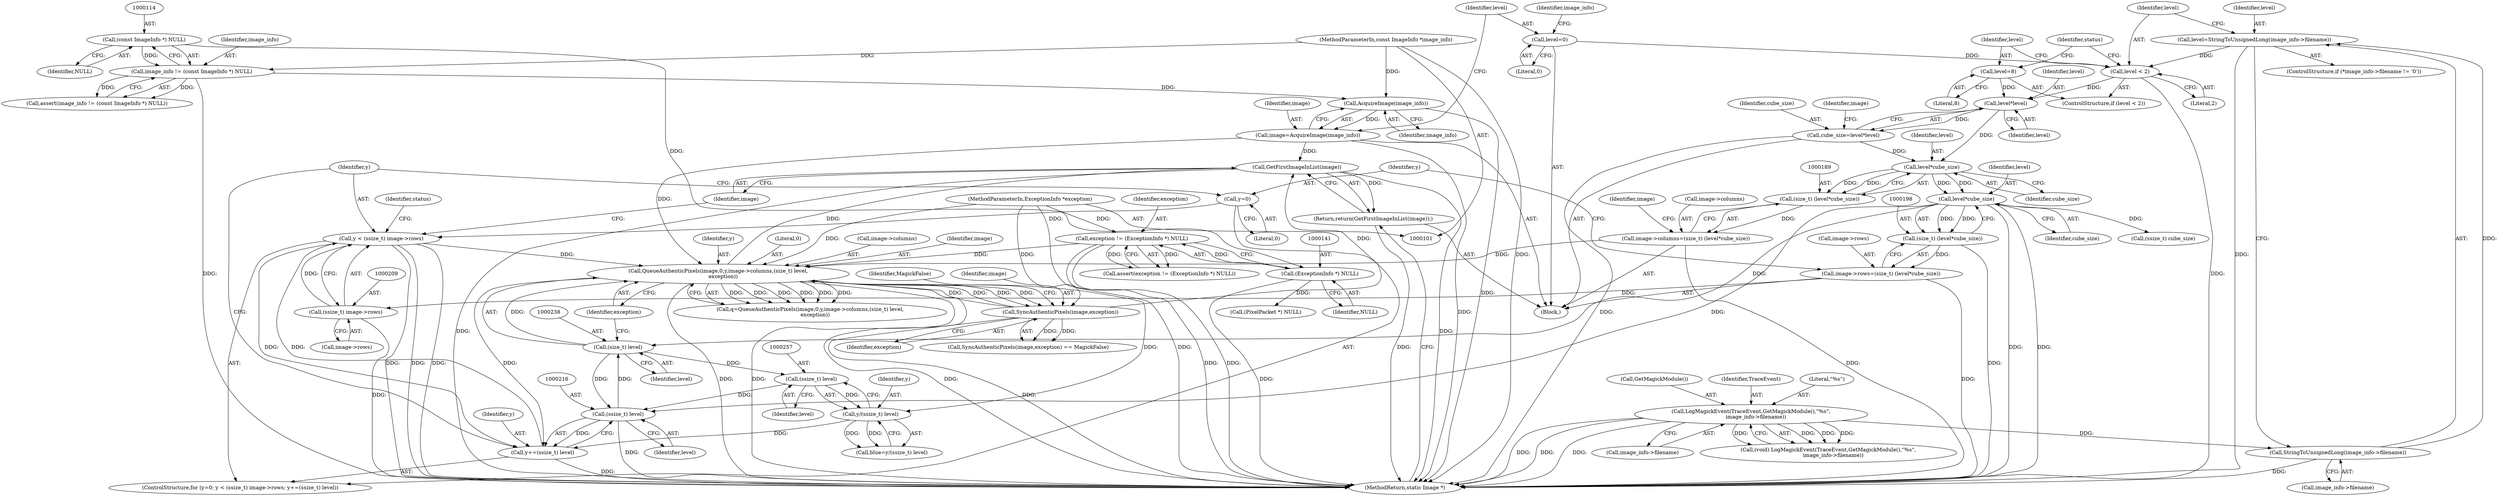 digraph "0_ImageMagick_f6e9d0d9955e85bdd7540b251cd50d598dacc5e6_22@pointer" {
"1000334" [label="(Call,GetFirstImageInList(image))"];
"1000230" [label="(Call,QueueAuthenticPixels(image,0,y,image->columns,(size_t) level,\n      exception))"];
"1000149" [label="(Call,image=AcquireImage(image_info))"];
"1000151" [label="(Call,AcquireImage(image_info))"];
"1000111" [label="(Call,image_info != (const ImageInfo *) NULL)"];
"1000102" [label="(MethodParameterIn,const ImageInfo *image_info)"];
"1000113" [label="(Call,(const ImageInfo *) NULL)"];
"1000326" [label="(Call,SyncAuthenticPixels(image,exception))"];
"1000103" [label="(MethodParameterIn,ExceptionInfo *exception)"];
"1000206" [label="(Call,y < (ssize_t) image->rows)"];
"1000213" [label="(Call,y+=(ssize_t) level)"];
"1000215" [label="(Call,(ssize_t) level)"];
"1000237" [label="(Call,(size_t) level)"];
"1000199" [label="(Call,level*cube_size)"];
"1000190" [label="(Call,level*cube_size)"];
"1000181" [label="(Call,level*level)"];
"1000170" [label="(Call,level < 2)"];
"1000163" [label="(Call,level=StringToUnsignedLong(image_info->filename))"];
"1000165" [label="(Call,StringToUnsignedLong(image_info->filename))"];
"1000130" [label="(Call,LogMagickEvent(TraceEvent,GetMagickModule(),\"%s\",\n      image_info->filename))"];
"1000153" [label="(Call,level=0)"];
"1000173" [label="(Call,level=8)"];
"1000179" [label="(Call,cube_size=level*level)"];
"1000256" [label="(Call,(ssize_t) level)"];
"1000254" [label="(Call,y/(ssize_t) level)"];
"1000203" [label="(Call,y=0)"];
"1000208" [label="(Call,(ssize_t) image->rows)"];
"1000193" [label="(Call,image->rows=(size_t) (level*cube_size))"];
"1000197" [label="(Call,(size_t) (level*cube_size))"];
"1000184" [label="(Call,image->columns=(size_t) (level*cube_size))"];
"1000188" [label="(Call,(size_t) (level*cube_size))"];
"1000138" [label="(Call,exception != (ExceptionInfo *) NULL)"];
"1000140" [label="(Call,(ExceptionInfo *) NULL)"];
"1000333" [label="(Return,return(GetFirstImageInList(image));)"];
"1000133" [label="(Literal,\"%s\")"];
"1000204" [label="(Identifier,y)"];
"1000177" [label="(Identifier,status)"];
"1000137" [label="(Call,assert(exception != (ExceptionInfo *) NULL))"];
"1000134" [label="(Call,image_info->filename)"];
"1000252" [label="(Call,blue=y/(ssize_t) level)"];
"1000203" [label="(Call,y=0)"];
"1000166" [label="(Call,image_info->filename)"];
"1000335" [label="(Identifier,image)"];
"1000183" [label="(Identifier,level)"];
"1000201" [label="(Identifier,cube_size)"];
"1000213" [label="(Call,y+=(ssize_t) level)"];
"1000233" [label="(Identifier,y)"];
"1000139" [label="(Identifier,exception)"];
"1000175" [label="(Literal,8)"];
"1000180" [label="(Identifier,cube_size)"];
"1000132" [label="(Call,GetMagickModule())"];
"1000325" [label="(Call,SyncAuthenticPixels(image,exception) == MagickFalse)"];
"1000225" [label="(Identifier,status)"];
"1000188" [label="(Call,(size_t) (level*cube_size))"];
"1000172" [label="(Literal,2)"];
"1000179" [label="(Call,cube_size=level*level)"];
"1000181" [label="(Call,level*level)"];
"1000131" [label="(Identifier,TraceEvent)"];
"1000185" [label="(Call,image->columns)"];
"1000199" [label="(Call,level*cube_size)"];
"1000165" [label="(Call,StringToUnsignedLong(image_info->filename))"];
"1000173" [label="(Call,level=8)"];
"1000258" [label="(Identifier,level)"];
"1000194" [label="(Call,image->rows)"];
"1000336" [label="(MethodReturn,static Image *)"];
"1000265" [label="(Call,(ssize_t) cube_size)"];
"1000329" [label="(Identifier,MagickFalse)"];
"1000152" [label="(Identifier,image_info)"];
"1000115" [label="(Identifier,NULL)"];
"1000333" [label="(Return,return(GetFirstImageInList(image));)"];
"1000230" [label="(Call,QueueAuthenticPixels(image,0,y,image->columns,(size_t) level,\n      exception))"];
"1000191" [label="(Identifier,level)"];
"1000140" [label="(Call,(ExceptionInfo *) NULL)"];
"1000327" [label="(Identifier,image)"];
"1000217" [label="(Identifier,level)"];
"1000138" [label="(Call,exception != (ExceptionInfo *) NULL)"];
"1000326" [label="(Call,SyncAuthenticPixels(image,exception))"];
"1000228" [label="(Call,q=QueueAuthenticPixels(image,0,y,image->columns,(size_t) level,\n      exception))"];
"1000102" [label="(MethodParameterIn,const ImageInfo *image_info)"];
"1000153" [label="(Call,level=0)"];
"1000232" [label="(Literal,0)"];
"1000154" [label="(Identifier,level)"];
"1000334" [label="(Call,GetFirstImageInList(image))"];
"1000104" [label="(Block,)"];
"1000151" [label="(Call,AcquireImage(image_info))"];
"1000169" [label="(ControlStructure,if (level < 2))"];
"1000190" [label="(Call,level*cube_size)"];
"1000254" [label="(Call,y/(ssize_t) level)"];
"1000200" [label="(Identifier,level)"];
"1000186" [label="(Identifier,image)"];
"1000184" [label="(Call,image->columns=(size_t) (level*cube_size))"];
"1000195" [label="(Identifier,image)"];
"1000155" [label="(Literal,0)"];
"1000142" [label="(Identifier,NULL)"];
"1000110" [label="(Call,assert(image_info != (const ImageInfo *) NULL))"];
"1000240" [label="(Identifier,exception)"];
"1000234" [label="(Call,image->columns)"];
"1000197" [label="(Call,(size_t) (level*cube_size))"];
"1000244" [label="(Call,(PixelPacket *) NULL)"];
"1000170" [label="(Call,level < 2)"];
"1000112" [label="(Identifier,image_info)"];
"1000149" [label="(Call,image=AcquireImage(image_info))"];
"1000163" [label="(Call,level=StringToUnsignedLong(image_info->filename))"];
"1000193" [label="(Call,image->rows=(size_t) (level*cube_size))"];
"1000207" [label="(Identifier,y)"];
"1000255" [label="(Identifier,y)"];
"1000192" [label="(Identifier,cube_size)"];
"1000239" [label="(Identifier,level)"];
"1000156" [label="(ControlStructure,if (*image_info->filename != '\0'))"];
"1000128" [label="(Call,(void) LogMagickEvent(TraceEvent,GetMagickModule(),\"%s\",\n      image_info->filename))"];
"1000150" [label="(Identifier,image)"];
"1000210" [label="(Call,image->rows)"];
"1000182" [label="(Identifier,level)"];
"1000174" [label="(Identifier,level)"];
"1000164" [label="(Identifier,level)"];
"1000256" [label="(Call,(ssize_t) level)"];
"1000171" [label="(Identifier,level)"];
"1000214" [label="(Identifier,y)"];
"1000130" [label="(Call,LogMagickEvent(TraceEvent,GetMagickModule(),\"%s\",\n      image_info->filename))"];
"1000205" [label="(Literal,0)"];
"1000328" [label="(Identifier,exception)"];
"1000103" [label="(MethodParameterIn,ExceptionInfo *exception)"];
"1000111" [label="(Call,image_info != (const ImageInfo *) NULL)"];
"1000231" [label="(Identifier,image)"];
"1000215" [label="(Call,(ssize_t) level)"];
"1000237" [label="(Call,(size_t) level)"];
"1000206" [label="(Call,y < (ssize_t) image->rows)"];
"1000113" [label="(Call,(const ImageInfo *) NULL)"];
"1000208" [label="(Call,(ssize_t) image->rows)"];
"1000160" [label="(Identifier,image_info)"];
"1000202" [label="(ControlStructure,for (y=0; y < (ssize_t) image->rows; y+=(ssize_t) level))"];
"1000334" -> "1000333"  [label="AST: "];
"1000334" -> "1000335"  [label="CFG: "];
"1000335" -> "1000334"  [label="AST: "];
"1000333" -> "1000334"  [label="CFG: "];
"1000334" -> "1000336"  [label="DDG: "];
"1000334" -> "1000336"  [label="DDG: "];
"1000334" -> "1000333"  [label="DDG: "];
"1000230" -> "1000334"  [label="DDG: "];
"1000149" -> "1000334"  [label="DDG: "];
"1000326" -> "1000334"  [label="DDG: "];
"1000230" -> "1000228"  [label="AST: "];
"1000230" -> "1000240"  [label="CFG: "];
"1000231" -> "1000230"  [label="AST: "];
"1000232" -> "1000230"  [label="AST: "];
"1000233" -> "1000230"  [label="AST: "];
"1000234" -> "1000230"  [label="AST: "];
"1000237" -> "1000230"  [label="AST: "];
"1000240" -> "1000230"  [label="AST: "];
"1000228" -> "1000230"  [label="CFG: "];
"1000230" -> "1000336"  [label="DDG: "];
"1000230" -> "1000336"  [label="DDG: "];
"1000230" -> "1000336"  [label="DDG: "];
"1000230" -> "1000213"  [label="DDG: "];
"1000230" -> "1000228"  [label="DDG: "];
"1000230" -> "1000228"  [label="DDG: "];
"1000230" -> "1000228"  [label="DDG: "];
"1000230" -> "1000228"  [label="DDG: "];
"1000230" -> "1000228"  [label="DDG: "];
"1000230" -> "1000228"  [label="DDG: "];
"1000149" -> "1000230"  [label="DDG: "];
"1000326" -> "1000230"  [label="DDG: "];
"1000326" -> "1000230"  [label="DDG: "];
"1000206" -> "1000230"  [label="DDG: "];
"1000184" -> "1000230"  [label="DDG: "];
"1000237" -> "1000230"  [label="DDG: "];
"1000138" -> "1000230"  [label="DDG: "];
"1000103" -> "1000230"  [label="DDG: "];
"1000230" -> "1000254"  [label="DDG: "];
"1000230" -> "1000326"  [label="DDG: "];
"1000230" -> "1000326"  [label="DDG: "];
"1000149" -> "1000104"  [label="AST: "];
"1000149" -> "1000151"  [label="CFG: "];
"1000150" -> "1000149"  [label="AST: "];
"1000151" -> "1000149"  [label="AST: "];
"1000154" -> "1000149"  [label="CFG: "];
"1000149" -> "1000336"  [label="DDG: "];
"1000151" -> "1000149"  [label="DDG: "];
"1000151" -> "1000152"  [label="CFG: "];
"1000152" -> "1000151"  [label="AST: "];
"1000151" -> "1000336"  [label="DDG: "];
"1000111" -> "1000151"  [label="DDG: "];
"1000102" -> "1000151"  [label="DDG: "];
"1000111" -> "1000110"  [label="AST: "];
"1000111" -> "1000113"  [label="CFG: "];
"1000112" -> "1000111"  [label="AST: "];
"1000113" -> "1000111"  [label="AST: "];
"1000110" -> "1000111"  [label="CFG: "];
"1000111" -> "1000336"  [label="DDG: "];
"1000111" -> "1000110"  [label="DDG: "];
"1000111" -> "1000110"  [label="DDG: "];
"1000102" -> "1000111"  [label="DDG: "];
"1000113" -> "1000111"  [label="DDG: "];
"1000102" -> "1000101"  [label="AST: "];
"1000102" -> "1000336"  [label="DDG: "];
"1000113" -> "1000115"  [label="CFG: "];
"1000114" -> "1000113"  [label="AST: "];
"1000115" -> "1000113"  [label="AST: "];
"1000113" -> "1000140"  [label="DDG: "];
"1000326" -> "1000325"  [label="AST: "];
"1000326" -> "1000328"  [label="CFG: "];
"1000327" -> "1000326"  [label="AST: "];
"1000328" -> "1000326"  [label="AST: "];
"1000329" -> "1000326"  [label="CFG: "];
"1000326" -> "1000336"  [label="DDG: "];
"1000326" -> "1000325"  [label="DDG: "];
"1000326" -> "1000325"  [label="DDG: "];
"1000103" -> "1000326"  [label="DDG: "];
"1000103" -> "1000101"  [label="AST: "];
"1000103" -> "1000336"  [label="DDG: "];
"1000103" -> "1000138"  [label="DDG: "];
"1000206" -> "1000202"  [label="AST: "];
"1000206" -> "1000208"  [label="CFG: "];
"1000207" -> "1000206"  [label="AST: "];
"1000208" -> "1000206"  [label="AST: "];
"1000225" -> "1000206"  [label="CFG: "];
"1000335" -> "1000206"  [label="CFG: "];
"1000206" -> "1000336"  [label="DDG: "];
"1000206" -> "1000336"  [label="DDG: "];
"1000206" -> "1000336"  [label="DDG: "];
"1000213" -> "1000206"  [label="DDG: "];
"1000203" -> "1000206"  [label="DDG: "];
"1000208" -> "1000206"  [label="DDG: "];
"1000206" -> "1000213"  [label="DDG: "];
"1000213" -> "1000202"  [label="AST: "];
"1000213" -> "1000215"  [label="CFG: "];
"1000214" -> "1000213"  [label="AST: "];
"1000215" -> "1000213"  [label="AST: "];
"1000207" -> "1000213"  [label="CFG: "];
"1000213" -> "1000336"  [label="DDG: "];
"1000215" -> "1000213"  [label="DDG: "];
"1000254" -> "1000213"  [label="DDG: "];
"1000215" -> "1000217"  [label="CFG: "];
"1000216" -> "1000215"  [label="AST: "];
"1000217" -> "1000215"  [label="AST: "];
"1000215" -> "1000336"  [label="DDG: "];
"1000237" -> "1000215"  [label="DDG: "];
"1000199" -> "1000215"  [label="DDG: "];
"1000256" -> "1000215"  [label="DDG: "];
"1000215" -> "1000237"  [label="DDG: "];
"1000237" -> "1000239"  [label="CFG: "];
"1000238" -> "1000237"  [label="AST: "];
"1000239" -> "1000237"  [label="AST: "];
"1000240" -> "1000237"  [label="CFG: "];
"1000199" -> "1000237"  [label="DDG: "];
"1000237" -> "1000256"  [label="DDG: "];
"1000199" -> "1000197"  [label="AST: "];
"1000199" -> "1000201"  [label="CFG: "];
"1000200" -> "1000199"  [label="AST: "];
"1000201" -> "1000199"  [label="AST: "];
"1000197" -> "1000199"  [label="CFG: "];
"1000199" -> "1000336"  [label="DDG: "];
"1000199" -> "1000336"  [label="DDG: "];
"1000199" -> "1000197"  [label="DDG: "];
"1000199" -> "1000197"  [label="DDG: "];
"1000190" -> "1000199"  [label="DDG: "];
"1000190" -> "1000199"  [label="DDG: "];
"1000199" -> "1000265"  [label="DDG: "];
"1000190" -> "1000188"  [label="AST: "];
"1000190" -> "1000192"  [label="CFG: "];
"1000191" -> "1000190"  [label="AST: "];
"1000192" -> "1000190"  [label="AST: "];
"1000188" -> "1000190"  [label="CFG: "];
"1000190" -> "1000188"  [label="DDG: "];
"1000190" -> "1000188"  [label="DDG: "];
"1000181" -> "1000190"  [label="DDG: "];
"1000179" -> "1000190"  [label="DDG: "];
"1000181" -> "1000179"  [label="AST: "];
"1000181" -> "1000183"  [label="CFG: "];
"1000182" -> "1000181"  [label="AST: "];
"1000183" -> "1000181"  [label="AST: "];
"1000179" -> "1000181"  [label="CFG: "];
"1000181" -> "1000179"  [label="DDG: "];
"1000170" -> "1000181"  [label="DDG: "];
"1000173" -> "1000181"  [label="DDG: "];
"1000170" -> "1000169"  [label="AST: "];
"1000170" -> "1000172"  [label="CFG: "];
"1000171" -> "1000170"  [label="AST: "];
"1000172" -> "1000170"  [label="AST: "];
"1000174" -> "1000170"  [label="CFG: "];
"1000177" -> "1000170"  [label="CFG: "];
"1000170" -> "1000336"  [label="DDG: "];
"1000163" -> "1000170"  [label="DDG: "];
"1000153" -> "1000170"  [label="DDG: "];
"1000163" -> "1000156"  [label="AST: "];
"1000163" -> "1000165"  [label="CFG: "];
"1000164" -> "1000163"  [label="AST: "];
"1000165" -> "1000163"  [label="AST: "];
"1000171" -> "1000163"  [label="CFG: "];
"1000163" -> "1000336"  [label="DDG: "];
"1000165" -> "1000163"  [label="DDG: "];
"1000165" -> "1000166"  [label="CFG: "];
"1000166" -> "1000165"  [label="AST: "];
"1000165" -> "1000336"  [label="DDG: "];
"1000130" -> "1000165"  [label="DDG: "];
"1000130" -> "1000128"  [label="AST: "];
"1000130" -> "1000134"  [label="CFG: "];
"1000131" -> "1000130"  [label="AST: "];
"1000132" -> "1000130"  [label="AST: "];
"1000133" -> "1000130"  [label="AST: "];
"1000134" -> "1000130"  [label="AST: "];
"1000128" -> "1000130"  [label="CFG: "];
"1000130" -> "1000336"  [label="DDG: "];
"1000130" -> "1000336"  [label="DDG: "];
"1000130" -> "1000336"  [label="DDG: "];
"1000130" -> "1000128"  [label="DDG: "];
"1000130" -> "1000128"  [label="DDG: "];
"1000130" -> "1000128"  [label="DDG: "];
"1000130" -> "1000128"  [label="DDG: "];
"1000153" -> "1000104"  [label="AST: "];
"1000153" -> "1000155"  [label="CFG: "];
"1000154" -> "1000153"  [label="AST: "];
"1000155" -> "1000153"  [label="AST: "];
"1000160" -> "1000153"  [label="CFG: "];
"1000173" -> "1000169"  [label="AST: "];
"1000173" -> "1000175"  [label="CFG: "];
"1000174" -> "1000173"  [label="AST: "];
"1000175" -> "1000173"  [label="AST: "];
"1000177" -> "1000173"  [label="CFG: "];
"1000179" -> "1000104"  [label="AST: "];
"1000180" -> "1000179"  [label="AST: "];
"1000186" -> "1000179"  [label="CFG: "];
"1000179" -> "1000336"  [label="DDG: "];
"1000256" -> "1000254"  [label="AST: "];
"1000256" -> "1000258"  [label="CFG: "];
"1000257" -> "1000256"  [label="AST: "];
"1000258" -> "1000256"  [label="AST: "];
"1000254" -> "1000256"  [label="CFG: "];
"1000256" -> "1000254"  [label="DDG: "];
"1000254" -> "1000252"  [label="AST: "];
"1000255" -> "1000254"  [label="AST: "];
"1000252" -> "1000254"  [label="CFG: "];
"1000254" -> "1000252"  [label="DDG: "];
"1000254" -> "1000252"  [label="DDG: "];
"1000203" -> "1000202"  [label="AST: "];
"1000203" -> "1000205"  [label="CFG: "];
"1000204" -> "1000203"  [label="AST: "];
"1000205" -> "1000203"  [label="AST: "];
"1000207" -> "1000203"  [label="CFG: "];
"1000208" -> "1000210"  [label="CFG: "];
"1000209" -> "1000208"  [label="AST: "];
"1000210" -> "1000208"  [label="AST: "];
"1000208" -> "1000336"  [label="DDG: "];
"1000193" -> "1000208"  [label="DDG: "];
"1000193" -> "1000104"  [label="AST: "];
"1000193" -> "1000197"  [label="CFG: "];
"1000194" -> "1000193"  [label="AST: "];
"1000197" -> "1000193"  [label="AST: "];
"1000204" -> "1000193"  [label="CFG: "];
"1000193" -> "1000336"  [label="DDG: "];
"1000197" -> "1000193"  [label="DDG: "];
"1000198" -> "1000197"  [label="AST: "];
"1000197" -> "1000336"  [label="DDG: "];
"1000184" -> "1000104"  [label="AST: "];
"1000184" -> "1000188"  [label="CFG: "];
"1000185" -> "1000184"  [label="AST: "];
"1000188" -> "1000184"  [label="AST: "];
"1000195" -> "1000184"  [label="CFG: "];
"1000184" -> "1000336"  [label="DDG: "];
"1000188" -> "1000184"  [label="DDG: "];
"1000189" -> "1000188"  [label="AST: "];
"1000138" -> "1000137"  [label="AST: "];
"1000138" -> "1000140"  [label="CFG: "];
"1000139" -> "1000138"  [label="AST: "];
"1000140" -> "1000138"  [label="AST: "];
"1000137" -> "1000138"  [label="CFG: "];
"1000138" -> "1000336"  [label="DDG: "];
"1000138" -> "1000336"  [label="DDG: "];
"1000138" -> "1000137"  [label="DDG: "];
"1000138" -> "1000137"  [label="DDG: "];
"1000140" -> "1000138"  [label="DDG: "];
"1000140" -> "1000142"  [label="CFG: "];
"1000141" -> "1000140"  [label="AST: "];
"1000142" -> "1000140"  [label="AST: "];
"1000140" -> "1000336"  [label="DDG: "];
"1000140" -> "1000244"  [label="DDG: "];
"1000333" -> "1000104"  [label="AST: "];
"1000336" -> "1000333"  [label="CFG: "];
"1000333" -> "1000336"  [label="DDG: "];
}
